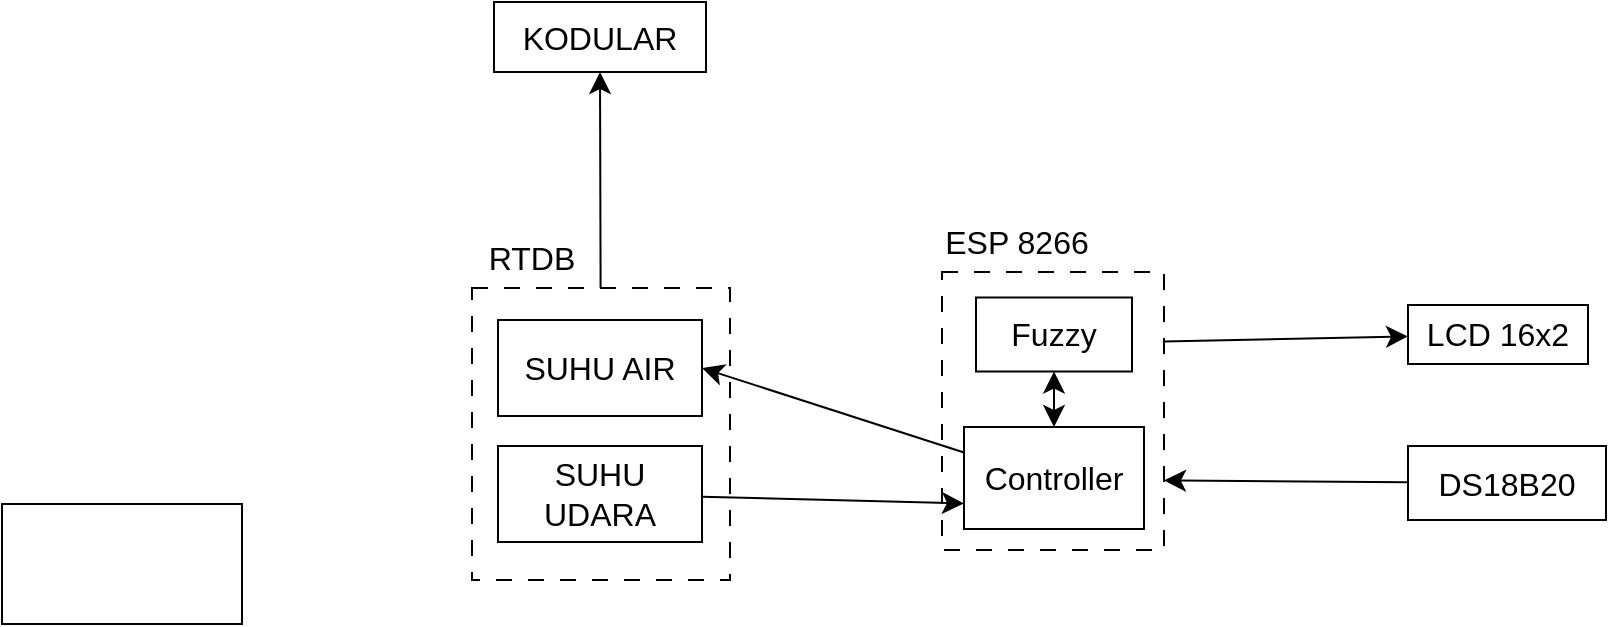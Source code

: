 <mxfile version="22.1.17" type="github">
  <diagram name="Page-1" id="Y6Vo4fVMA6CXjij9jrhO">
    <mxGraphModel dx="1119" dy="809" grid="0" gridSize="10" guides="1" tooltips="1" connect="1" arrows="1" fold="1" page="0" pageScale="1" pageWidth="850" pageHeight="1100" math="0" shadow="0">
      <root>
        <mxCell id="0" />
        <mxCell id="1" parent="0" />
        <mxCell id="So759X7lVFpw6RyZADmU-19" value="" style="rounded=0;whiteSpace=wrap;html=1;fontSize=16;dashed=1;dashPattern=8 8;" vertex="1" parent="1">
          <mxGeometry x="372" y="124" width="111" height="139" as="geometry" />
        </mxCell>
        <mxCell id="So759X7lVFpw6RyZADmU-11" style="edgeStyle=none;curved=1;rounded=0;orthogonalLoop=1;jettySize=auto;html=1;fontSize=12;startSize=8;endSize=8;entryX=0.5;entryY=1;entryDx=0;entryDy=0;startArrow=none;startFill=0;endArrow=classic;endFill=1;" edge="1" parent="1" source="So759X7lVFpw6RyZADmU-3" target="So759X7lVFpw6RyZADmU-10">
          <mxGeometry relative="1" as="geometry">
            <mxPoint x="201.5" y="34.6" as="targetPoint" />
          </mxGeometry>
        </mxCell>
        <mxCell id="So759X7lVFpw6RyZADmU-3" value="" style="rounded=0;whiteSpace=wrap;html=1;fontSize=16;dashed=1;dashPattern=8 8;" vertex="1" parent="1">
          <mxGeometry x="137" y="132" width="129" height="146" as="geometry" />
        </mxCell>
        <mxCell id="So759X7lVFpw6RyZADmU-1" value="SUHU AIR" style="rounded=0;whiteSpace=wrap;html=1;fontSize=16;" vertex="1" parent="1">
          <mxGeometry x="150" y="148" width="102" height="48" as="geometry" />
        </mxCell>
        <mxCell id="So759X7lVFpw6RyZADmU-16" style="edgeStyle=none;curved=1;rounded=0;orthogonalLoop=1;jettySize=auto;html=1;entryX=0;entryY=0.75;entryDx=0;entryDy=0;fontSize=12;startSize=8;endSize=8;" edge="1" parent="1" source="So759X7lVFpw6RyZADmU-2" target="So759X7lVFpw6RyZADmU-6">
          <mxGeometry relative="1" as="geometry" />
        </mxCell>
        <mxCell id="So759X7lVFpw6RyZADmU-2" value="SUHU UDARA" style="rounded=0;whiteSpace=wrap;html=1;fontSize=16;" vertex="1" parent="1">
          <mxGeometry x="150" y="211" width="102" height="48" as="geometry" />
        </mxCell>
        <mxCell id="So759X7lVFpw6RyZADmU-4" value="RTDB" style="text;strokeColor=none;fillColor=none;html=1;align=center;verticalAlign=middle;whiteSpace=wrap;rounded=0;fontSize=16;" vertex="1" parent="1">
          <mxGeometry x="137" y="102" width="60" height="30" as="geometry" />
        </mxCell>
        <mxCell id="So759X7lVFpw6RyZADmU-12" style="edgeStyle=none;curved=1;rounded=0;orthogonalLoop=1;jettySize=auto;html=1;entryX=1;entryY=0.5;entryDx=0;entryDy=0;fontSize=12;startSize=8;endSize=8;exitX=0;exitY=0.25;exitDx=0;exitDy=0;" edge="1" parent="1" source="So759X7lVFpw6RyZADmU-6" target="So759X7lVFpw6RyZADmU-1">
          <mxGeometry relative="1" as="geometry" />
        </mxCell>
        <mxCell id="So759X7lVFpw6RyZADmU-6" value="Controller" style="rounded=0;whiteSpace=wrap;html=1;fontSize=16;" vertex="1" parent="1">
          <mxGeometry x="383" y="201.5" width="90" height="51" as="geometry" />
        </mxCell>
        <mxCell id="So759X7lVFpw6RyZADmU-14" style="edgeStyle=none;curved=1;rounded=0;orthogonalLoop=1;jettySize=auto;html=1;entryX=1;entryY=0.75;entryDx=0;entryDy=0;fontSize=12;startSize=8;endSize=8;startArrow=none;startFill=0;" edge="1" parent="1" source="So759X7lVFpw6RyZADmU-7" target="So759X7lVFpw6RyZADmU-19">
          <mxGeometry relative="1" as="geometry" />
        </mxCell>
        <mxCell id="So759X7lVFpw6RyZADmU-7" value="DS18B20" style="rounded=0;whiteSpace=wrap;html=1;fontSize=16;" vertex="1" parent="1">
          <mxGeometry x="605" y="211" width="99" height="37" as="geometry" />
        </mxCell>
        <mxCell id="So759X7lVFpw6RyZADmU-13" style="edgeStyle=none;curved=1;rounded=0;orthogonalLoop=1;jettySize=auto;html=1;entryX=1;entryY=0.25;entryDx=0;entryDy=0;fontSize=12;startSize=8;endSize=8;startArrow=classic;startFill=1;endArrow=none;endFill=0;" edge="1" parent="1" source="So759X7lVFpw6RyZADmU-8" target="So759X7lVFpw6RyZADmU-19">
          <mxGeometry relative="1" as="geometry" />
        </mxCell>
        <mxCell id="So759X7lVFpw6RyZADmU-8" value="LCD 16x2" style="rounded=0;whiteSpace=wrap;html=1;fontSize=16;" vertex="1" parent="1">
          <mxGeometry x="605" y="140.5" width="90" height="29.5" as="geometry" />
        </mxCell>
        <mxCell id="So759X7lVFpw6RyZADmU-10" value="KODULAR" style="rounded=0;whiteSpace=wrap;html=1;fontSize=16;" vertex="1" parent="1">
          <mxGeometry x="148" y="-11" width="106" height="35" as="geometry" />
        </mxCell>
        <mxCell id="So759X7lVFpw6RyZADmU-15" value="" style="rounded=0;whiteSpace=wrap;html=1;fontSize=16;" vertex="1" parent="1">
          <mxGeometry x="-98" y="240" width="120" height="60" as="geometry" />
        </mxCell>
        <mxCell id="So759X7lVFpw6RyZADmU-18" style="edgeStyle=none;curved=1;rounded=0;orthogonalLoop=1;jettySize=auto;html=1;fontSize=12;startSize=8;endSize=8;startArrow=classic;startFill=1;" edge="1" parent="1" source="So759X7lVFpw6RyZADmU-17" target="So759X7lVFpw6RyZADmU-6">
          <mxGeometry relative="1" as="geometry" />
        </mxCell>
        <mxCell id="So759X7lVFpw6RyZADmU-17" value="Fuzzy" style="rounded=0;whiteSpace=wrap;html=1;fontSize=16;" vertex="1" parent="1">
          <mxGeometry x="389" y="136.75" width="78" height="37" as="geometry" />
        </mxCell>
        <mxCell id="So759X7lVFpw6RyZADmU-20" value="ESP 8266" style="text;strokeColor=none;fillColor=none;html=1;align=center;verticalAlign=middle;whiteSpace=wrap;rounded=0;fontSize=16;" vertex="1" parent="1">
          <mxGeometry x="372" y="94" width="75" height="30" as="geometry" />
        </mxCell>
      </root>
    </mxGraphModel>
  </diagram>
</mxfile>
